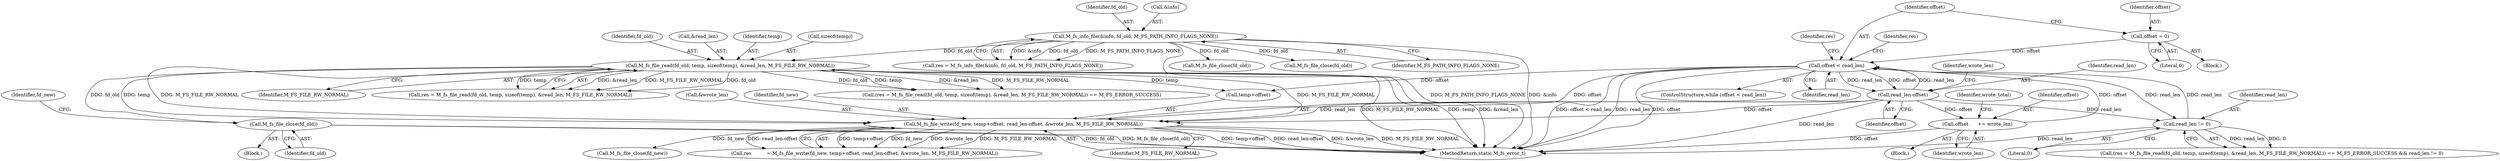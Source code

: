 digraph "0_mstdlib_db124b8f607dd0a40a9aef2d4d468fad433522a7_1@API" {
"1000319" [label="(Call,M_fs_file_close(fd_old))"];
"1000223" [label="(Call,M_fs_file_read(fd_old, temp, sizeof(temp), &read_len, M_FS_FILE_RW_NORMAL))"];
"1000178" [label="(Call,M_fs_info_file(&info, fd_old, M_FS_PATH_INFO_FLAGS_NONE))"];
"1000246" [label="(Call,M_fs_file_write(fd_new, temp+offset, read_len-offset, &wrote_len, M_FS_FILE_RW_NORMAL))"];
"1000240" [label="(Call,offset < read_len)"];
"1000236" [label="(Call,offset = 0)"];
"1000257" [label="(Call,offset      += wrote_len)"];
"1000251" [label="(Call,read_len-offset)"];
"1000232" [label="(Call,read_len != 0)"];
"1000241" [label="(Identifier,offset)"];
"1000223" [label="(Call,M_fs_file_read(fd_old, temp, sizeof(temp), &read_len, M_FS_FILE_RW_NORMAL))"];
"1000322" [label="(Identifier,fd_new)"];
"1000228" [label="(Call,&read_len)"];
"1000236" [label="(Call,offset = 0)"];
"1000230" [label="(Identifier,M_FS_FILE_RW_NORMAL)"];
"1000179" [label="(Call,&info)"];
"1000233" [label="(Identifier,read_len)"];
"1000225" [label="(Identifier,temp)"];
"1000255" [label="(Identifier,wrote_len)"];
"1000239" [label="(ControlStructure,while (offset < read_len))"];
"1000319" [label="(Call,M_fs_file_close(fd_old))"];
"1000178" [label="(Call,M_fs_info_file(&info, fd_old, M_FS_PATH_INFO_FLAGS_NONE))"];
"1000232" [label="(Call,read_len != 0)"];
"1000112" [label="(Block,)"];
"1000234" [label="(Literal,0)"];
"1000221" [label="(Call,res = M_fs_file_read(fd_old, temp, sizeof(temp), &read_len, M_FS_FILE_RW_NORMAL))"];
"1000251" [label="(Call,read_len-offset)"];
"1000245" [label="(Identifier,res)"];
"1000248" [label="(Call,temp+offset)"];
"1000242" [label="(Identifier,read_len)"];
"1000235" [label="(Block,)"];
"1000219" [label="(Call,(res = M_fs_file_read(fd_old, temp, sizeof(temp), &read_len, M_FS_FILE_RW_NORMAL)) == M_FS_ERROR_SUCCESS && read_len != 0)"];
"1000220" [label="(Call,(res = M_fs_file_read(fd_old, temp, sizeof(temp), &read_len, M_FS_FILE_RW_NORMAL)) == M_FS_ERROR_SUCCESS)"];
"1000238" [label="(Literal,0)"];
"1000176" [label="(Call,res = M_fs_info_file(&info, fd_old, M_FS_PATH_INFO_FLAGS_NONE))"];
"1000259" [label="(Identifier,wrote_len)"];
"1000261" [label="(Identifier,wrote_total)"];
"1000214" [label="(Call,M_fs_file_close(fd_old))"];
"1000253" [label="(Identifier,offset)"];
"1000188" [label="(Call,M_fs_file_close(fd_old))"];
"1000181" [label="(Identifier,fd_old)"];
"1000237" [label="(Identifier,offset)"];
"1000321" [label="(Call,M_fs_file_close(fd_new))"];
"1000315" [label="(Identifier,res)"];
"1000244" [label="(Call,res          = M_fs_file_write(fd_new, temp+offset, read_len-offset, &wrote_len, M_FS_FILE_RW_NORMAL))"];
"1000226" [label="(Call,sizeof(temp))"];
"1000256" [label="(Identifier,M_FS_FILE_RW_NORMAL)"];
"1000224" [label="(Identifier,fd_old)"];
"1000252" [label="(Identifier,read_len)"];
"1000182" [label="(Identifier,M_FS_PATH_INFO_FLAGS_NONE)"];
"1000320" [label="(Identifier,fd_old)"];
"1000246" [label="(Call,M_fs_file_write(fd_new, temp+offset, read_len-offset, &wrote_len, M_FS_FILE_RW_NORMAL))"];
"1000243" [label="(Block,)"];
"1000254" [label="(Call,&wrote_len)"];
"1000257" [label="(Call,offset      += wrote_len)"];
"1000240" [label="(Call,offset < read_len)"];
"1000332" [label="(MethodReturn,static M_fs_error_t)"];
"1000247" [label="(Identifier,fd_new)"];
"1000258" [label="(Identifier,offset)"];
"1000319" -> "1000112"  [label="AST: "];
"1000319" -> "1000320"  [label="CFG: "];
"1000320" -> "1000319"  [label="AST: "];
"1000322" -> "1000319"  [label="CFG: "];
"1000319" -> "1000332"  [label="DDG: M_fs_file_close(fd_old)"];
"1000319" -> "1000332"  [label="DDG: fd_old"];
"1000223" -> "1000319"  [label="DDG: fd_old"];
"1000223" -> "1000221"  [label="AST: "];
"1000223" -> "1000230"  [label="CFG: "];
"1000224" -> "1000223"  [label="AST: "];
"1000225" -> "1000223"  [label="AST: "];
"1000226" -> "1000223"  [label="AST: "];
"1000228" -> "1000223"  [label="AST: "];
"1000230" -> "1000223"  [label="AST: "];
"1000221" -> "1000223"  [label="CFG: "];
"1000223" -> "1000332"  [label="DDG: temp"];
"1000223" -> "1000332"  [label="DDG: &read_len"];
"1000223" -> "1000332"  [label="DDG: M_FS_FILE_RW_NORMAL"];
"1000223" -> "1000220"  [label="DDG: &read_len"];
"1000223" -> "1000220"  [label="DDG: M_FS_FILE_RW_NORMAL"];
"1000223" -> "1000220"  [label="DDG: fd_old"];
"1000223" -> "1000220"  [label="DDG: temp"];
"1000223" -> "1000221"  [label="DDG: &read_len"];
"1000223" -> "1000221"  [label="DDG: M_FS_FILE_RW_NORMAL"];
"1000223" -> "1000221"  [label="DDG: fd_old"];
"1000223" -> "1000221"  [label="DDG: temp"];
"1000178" -> "1000223"  [label="DDG: fd_old"];
"1000246" -> "1000223"  [label="DDG: M_FS_FILE_RW_NORMAL"];
"1000223" -> "1000246"  [label="DDG: temp"];
"1000223" -> "1000246"  [label="DDG: M_FS_FILE_RW_NORMAL"];
"1000223" -> "1000248"  [label="DDG: temp"];
"1000178" -> "1000176"  [label="AST: "];
"1000178" -> "1000182"  [label="CFG: "];
"1000179" -> "1000178"  [label="AST: "];
"1000181" -> "1000178"  [label="AST: "];
"1000182" -> "1000178"  [label="AST: "];
"1000176" -> "1000178"  [label="CFG: "];
"1000178" -> "1000332"  [label="DDG: &info"];
"1000178" -> "1000332"  [label="DDG: M_FS_PATH_INFO_FLAGS_NONE"];
"1000178" -> "1000176"  [label="DDG: &info"];
"1000178" -> "1000176"  [label="DDG: fd_old"];
"1000178" -> "1000176"  [label="DDG: M_FS_PATH_INFO_FLAGS_NONE"];
"1000178" -> "1000188"  [label="DDG: fd_old"];
"1000178" -> "1000214"  [label="DDG: fd_old"];
"1000246" -> "1000244"  [label="AST: "];
"1000246" -> "1000256"  [label="CFG: "];
"1000247" -> "1000246"  [label="AST: "];
"1000248" -> "1000246"  [label="AST: "];
"1000251" -> "1000246"  [label="AST: "];
"1000254" -> "1000246"  [label="AST: "];
"1000256" -> "1000246"  [label="AST: "];
"1000244" -> "1000246"  [label="CFG: "];
"1000246" -> "1000332"  [label="DDG: temp+offset"];
"1000246" -> "1000332"  [label="DDG: read_len-offset"];
"1000246" -> "1000332"  [label="DDG: &wrote_len"];
"1000246" -> "1000332"  [label="DDG: M_FS_FILE_RW_NORMAL"];
"1000246" -> "1000244"  [label="DDG: temp+offset"];
"1000246" -> "1000244"  [label="DDG: fd_new"];
"1000246" -> "1000244"  [label="DDG: &wrote_len"];
"1000246" -> "1000244"  [label="DDG: M_FS_FILE_RW_NORMAL"];
"1000246" -> "1000244"  [label="DDG: read_len-offset"];
"1000240" -> "1000246"  [label="DDG: offset"];
"1000251" -> "1000246"  [label="DDG: read_len"];
"1000251" -> "1000246"  [label="DDG: offset"];
"1000246" -> "1000321"  [label="DDG: fd_new"];
"1000240" -> "1000239"  [label="AST: "];
"1000240" -> "1000242"  [label="CFG: "];
"1000241" -> "1000240"  [label="AST: "];
"1000242" -> "1000240"  [label="AST: "];
"1000245" -> "1000240"  [label="CFG: "];
"1000315" -> "1000240"  [label="CFG: "];
"1000240" -> "1000332"  [label="DDG: offset < read_len"];
"1000240" -> "1000332"  [label="DDG: read_len"];
"1000240" -> "1000332"  [label="DDG: offset"];
"1000240" -> "1000232"  [label="DDG: read_len"];
"1000236" -> "1000240"  [label="DDG: offset"];
"1000257" -> "1000240"  [label="DDG: offset"];
"1000232" -> "1000240"  [label="DDG: read_len"];
"1000251" -> "1000240"  [label="DDG: read_len"];
"1000240" -> "1000248"  [label="DDG: offset"];
"1000240" -> "1000251"  [label="DDG: read_len"];
"1000240" -> "1000251"  [label="DDG: offset"];
"1000236" -> "1000235"  [label="AST: "];
"1000236" -> "1000238"  [label="CFG: "];
"1000237" -> "1000236"  [label="AST: "];
"1000238" -> "1000236"  [label="AST: "];
"1000241" -> "1000236"  [label="CFG: "];
"1000257" -> "1000243"  [label="AST: "];
"1000257" -> "1000259"  [label="CFG: "];
"1000258" -> "1000257"  [label="AST: "];
"1000259" -> "1000257"  [label="AST: "];
"1000261" -> "1000257"  [label="CFG: "];
"1000257" -> "1000332"  [label="DDG: offset"];
"1000251" -> "1000257"  [label="DDG: offset"];
"1000251" -> "1000253"  [label="CFG: "];
"1000252" -> "1000251"  [label="AST: "];
"1000253" -> "1000251"  [label="AST: "];
"1000255" -> "1000251"  [label="CFG: "];
"1000251" -> "1000332"  [label="DDG: read_len"];
"1000251" -> "1000232"  [label="DDG: read_len"];
"1000232" -> "1000219"  [label="AST: "];
"1000232" -> "1000234"  [label="CFG: "];
"1000233" -> "1000232"  [label="AST: "];
"1000234" -> "1000232"  [label="AST: "];
"1000219" -> "1000232"  [label="CFG: "];
"1000232" -> "1000332"  [label="DDG: read_len"];
"1000232" -> "1000219"  [label="DDG: read_len"];
"1000232" -> "1000219"  [label="DDG: 0"];
}
